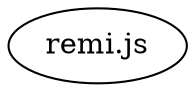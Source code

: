 strict digraph "dependency-cruiser output"{
    
    
    

    "remi.js" [label="remi.js" tooltip="no-orphans" URL="testprefix://ladida/remi.js" ]

}
